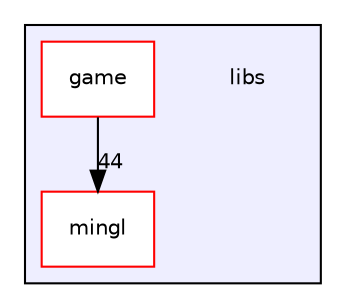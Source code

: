 digraph "libs" {
  compound=true
  node [ fontsize="10", fontname="Helvetica"];
  edge [ labelfontsize="10", labelfontname="Helvetica"];
  subgraph clusterdir_6719ab1f1f7655efc2fa43f7eb574fd1 {
    graph [ bgcolor="#eeeeff", pencolor="black", label="" URL="dir_6719ab1f1f7655efc2fa43f7eb574fd1.html"];
    dir_6719ab1f1f7655efc2fa43f7eb574fd1 [shape=plaintext label="libs"];
    dir_10c992a5ad9d681edc7d46cf538bcb51 [shape=box label="game" color="red" fillcolor="white" style="filled" URL="dir_10c992a5ad9d681edc7d46cf538bcb51.html"];
    dir_d4c5b6fad7562fcd9ee8f60dc5abf3ff [shape=box label="mingl" color="red" fillcolor="white" style="filled" URL="dir_d4c5b6fad7562fcd9ee8f60dc5abf3ff.html"];
  }
  dir_10c992a5ad9d681edc7d46cf538bcb51->dir_d4c5b6fad7562fcd9ee8f60dc5abf3ff [headlabel="44", labeldistance=1.5 headhref="dir_000016_000024.html"];
}
